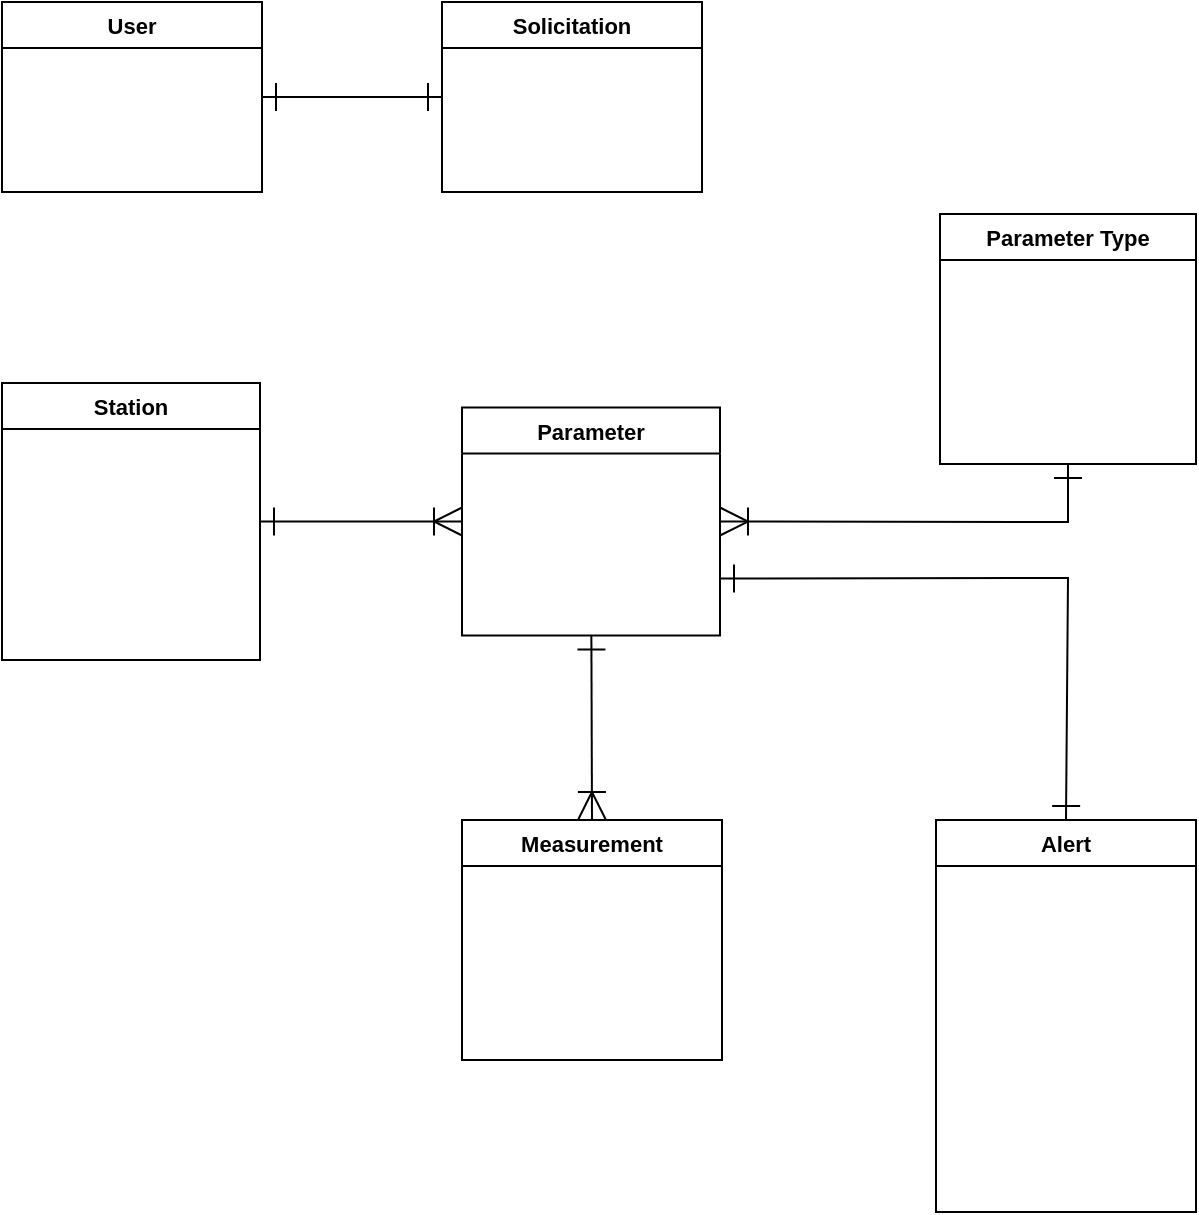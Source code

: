 <mxfile>
    <diagram id="JhiUp0wVJE9KQ3e7hARv" name="MER">
        <mxGraphModel dx="760" dy="363" grid="0" gridSize="10" guides="1" tooltips="1" connect="1" arrows="1" fold="1" page="1" pageScale="1" pageWidth="827" pageHeight="1169" background="none" math="0" shadow="0">
            <root>
                <mxCell id="0"/>
                <mxCell id="1" parent="0"/>
                <mxCell id="14" value="Solicitation" style="swimlane;labelBackgroundColor=none;labelBorderColor=none;fontFamily=Helvetica;fontSize=11;startSize=23;rounded=0;" parent="1" vertex="1">
                    <mxGeometry x="250" y="40" width="130" height="95" as="geometry">
                        <mxRectangle x="30" y="35" width="60" height="23" as="alternateBounds"/>
                    </mxGeometry>
                </mxCell>
                <mxCell id="15" value="&lt;div style=&quot;color: rgb(255 , 255 , 255) ; font-size: 12px&quot;&gt;&lt;font face=&quot;Helvetica&quot;&gt;id&lt;/font&gt;&lt;/div&gt;&lt;div style=&quot;color: rgb(255 , 255 , 255) ; font-size: 12px&quot;&gt;&lt;font face=&quot;Helvetica&quot;&gt;userId&lt;/font&gt;&lt;/div&gt;&lt;div style=&quot;color: rgb(255 , 255 , 255) ; font-size: 12px&quot;&gt;&lt;font face=&quot;Helvetica&quot;&gt;reqRole&lt;/font&gt;&lt;/div&gt;" style="text;html=1;align=left;verticalAlign=middle;resizable=0;points=[];autosize=1;strokeColor=none;fillColor=none;fontSize=11;fontFamily=Times New Roman;rounded=0;" parent="14" vertex="1">
                    <mxGeometry x="10" y="37" width="52" height="43" as="geometry"/>
                </mxCell>
                <mxCell id="26" style="edgeStyle=none;html=1;entryX=0;entryY=0.5;entryDx=0;entryDy=0;fontFamily=Helvetica;fontSize=12;startArrow=ERone;startFill=0;endArrow=ERone;endFill=0;rounded=0;startSize=12;endSize=12;" parent="1" source="16" target="14" edge="1">
                    <mxGeometry relative="1" as="geometry"/>
                </mxCell>
                <mxCell id="16" value="User" style="swimlane;labelBackgroundColor=none;labelBorderColor=none;fontFamily=Helvetica;fontSize=11;startSize=23;rounded=0;" parent="1" vertex="1">
                    <mxGeometry x="30" y="40" width="130" height="95" as="geometry">
                        <mxRectangle x="30" y="35" width="60" height="23" as="alternateBounds"/>
                    </mxGeometry>
                </mxCell>
                <mxCell id="17" value="&lt;div style=&quot;color: rgb(255 , 255 , 255) ; font-size: 12px&quot;&gt;&lt;font style=&quot;font-size: 12px&quot; face=&quot;Helvetica&quot;&gt;id&lt;br&gt;&lt;/font&gt;&lt;/div&gt;&lt;font style=&quot;color: rgb(255 , 255 , 255) ; font-size: 12px&quot;&gt;&lt;font style=&quot;font-size: 12px&quot; face=&quot;Helvetica&quot;&gt;&lt;div&gt;email&lt;/div&gt;&lt;div&gt;imgSrc&lt;/div&gt;&lt;div&gt;role&lt;/div&gt;&lt;/font&gt;&lt;/font&gt;" style="text;html=1;align=left;verticalAlign=middle;resizable=0;points=[];autosize=1;strokeColor=none;fillColor=none;fontSize=11;fontFamily=Times New Roman;rounded=0;" parent="16" vertex="1">
                    <mxGeometry x="10" y="28" width="50" height="60" as="geometry"/>
                </mxCell>
                <mxCell id="22" style="edgeStyle=none;html=1;entryX=0;entryY=0.5;entryDx=0;entryDy=0;fontFamily=Helvetica;fontSize=12;startArrow=ERone;startFill=0;endArrow=ERoneToMany;endFill=0;rounded=0;endSize=12;targetPerimeterSpacing=0;startSize=12;" parent="1" source="18" target="20" edge="1">
                    <mxGeometry relative="1" as="geometry"/>
                </mxCell>
                <mxCell id="18" value="Station" style="swimlane;labelBackgroundColor=none;labelBorderColor=none;fontFamily=Helvetica;fontSize=11;startSize=23;rounded=0;" parent="1" vertex="1">
                    <mxGeometry x="30" y="230.5" width="129" height="138.5" as="geometry">
                        <mxRectangle x="30" y="35" width="60" height="23" as="alternateBounds"/>
                    </mxGeometry>
                </mxCell>
                <mxCell id="19" value="&lt;div style=&quot;color: rgb(255 , 255 , 255) ; font-size: 12px&quot;&gt;&lt;font style=&quot;font-size: 12px&quot; face=&quot;Helvetica&quot;&gt;id&lt;br&gt;&lt;/font&gt;&lt;/div&gt;&lt;div style=&quot;color: rgb(255 , 255 , 255) ; font-size: 12px&quot;&gt;&lt;font style=&quot;font-size: 12px&quot; face=&quot;Helvetica&quot;&gt;name&lt;/font&gt;&lt;/div&gt;&lt;div style=&quot;color: rgb(255 , 255 , 255) ; font-size: 12px&quot;&gt;&lt;span style=&quot;font-family: &amp;#34;helvetica&amp;#34;&quot;&gt;description&lt;/span&gt;&lt;/div&gt;&lt;font style=&quot;color: rgb(255 , 255 , 255) ; font-size: 12px&quot;&gt;&lt;font style=&quot;font-size: 12px&quot; face=&quot;Helvetica&quot;&gt;&lt;div&gt;lat&lt;/div&gt;&lt;div&gt;lon&lt;/div&gt;&lt;div&gt;startDate&lt;/div&gt;&lt;/font&gt;&lt;/font&gt;" style="text;html=1;align=left;verticalAlign=middle;resizable=0;points=[];autosize=1;strokeColor=none;fillColor=none;fontSize=11;fontFamily=Times New Roman;rounded=0;" parent="18" vertex="1">
                    <mxGeometry x="8" y="39.5" width="68" height="82" as="geometry"/>
                </mxCell>
                <mxCell id="25" style="edgeStyle=none;html=1;entryX=0.5;entryY=0;entryDx=0;entryDy=0;fontFamily=Helvetica;fontSize=12;startArrow=ERone;startFill=0;endArrow=ERoneToMany;endFill=0;rounded=0;endSize=12;startSize=12;" parent="1" source="20" target="23" edge="1">
                    <mxGeometry relative="1" as="geometry"/>
                </mxCell>
                <mxCell id="20" value="Parameter" style="swimlane;labelBackgroundColor=none;labelBorderColor=none;fontFamily=Helvetica;fontSize=11;startSize=23;rounded=0;" parent="1" vertex="1">
                    <mxGeometry x="260" y="242.75" width="129" height="114" as="geometry">
                        <mxRectangle x="30" y="35" width="60" height="23" as="alternateBounds"/>
                    </mxGeometry>
                </mxCell>
                <mxCell id="21" value="&lt;div style=&quot;color: rgb(255 , 255 , 255) ; font-size: 12px&quot;&gt;&lt;font style=&quot;font-size: 12px&quot; face=&quot;Helvetica&quot;&gt;id&lt;/font&gt;&lt;/div&gt;&lt;div style=&quot;color: rgb(255 , 255 , 255) ; font-size: 12px&quot;&gt;&lt;font style=&quot;font-size: 12px&quot; face=&quot;Helvetica&quot;&gt;IdParameterType&lt;/font&gt;&lt;/div&gt;&lt;div style=&quot;color: rgb(255 , 255 , 255) ; font-size: 12px&quot;&gt;&lt;font face=&quot;Helvetica&quot;&gt;idStation&lt;/font&gt;&lt;/div&gt;" style="text;html=1;align=left;verticalAlign=middle;resizable=0;points=[];autosize=1;strokeColor=none;fillColor=none;fontSize=11;fontFamily=Times New Roman;rounded=0;" parent="20" vertex="1">
                    <mxGeometry x="8" y="38" width="102" height="43" as="geometry"/>
                </mxCell>
                <mxCell id="23" value="Measurement" style="swimlane;labelBackgroundColor=none;labelBorderColor=none;fontFamily=Helvetica;fontSize=11;startSize=23;rounded=0;" parent="1" vertex="1">
                    <mxGeometry x="260" y="449" width="130" height="120" as="geometry">
                        <mxRectangle x="30" y="35" width="60" height="23" as="alternateBounds"/>
                    </mxGeometry>
                </mxCell>
                <mxCell id="24" value="&lt;div style=&quot;color: rgb(255 , 255 , 255) ; font-size: 12px&quot;&gt;&lt;font style=&quot;font-size: 12px&quot; face=&quot;Helvetica&quot;&gt;id&lt;br&gt;&lt;/font&gt;&lt;/div&gt;&lt;div style=&quot;color: rgb(255 , 255 , 255) ; font-size: 12px&quot;&gt;&lt;font face=&quot;Helvetica&quot;&gt;moment&lt;/font&gt;&lt;/div&gt;&lt;font style=&quot;color: rgb(255 , 255 , 255) ; font-size: 12px&quot;&gt;&lt;font style=&quot;font-size: 12px&quot; face=&quot;Helvetica&quot;&gt;&lt;div&gt;value&lt;/div&gt;&lt;div&gt;idParameter&lt;/div&gt;&lt;/font&gt;&lt;/font&gt;" style="text;html=1;align=left;verticalAlign=middle;resizable=0;points=[];autosize=1;strokeColor=none;fillColor=none;fontSize=11;fontFamily=Times New Roman;rounded=0;" parent="23" vertex="1">
                    <mxGeometry x="10" y="37" width="75" height="56" as="geometry"/>
                </mxCell>
                <mxCell id="27" value="Parameter Type" style="swimlane;labelBackgroundColor=none;labelBorderColor=none;fontFamily=Helvetica;fontSize=11;startSize=23;rounded=0;" parent="1" vertex="1">
                    <mxGeometry x="499" y="146" width="128" height="125" as="geometry">
                        <mxRectangle x="30" y="35" width="60" height="23" as="alternateBounds"/>
                    </mxGeometry>
                </mxCell>
                <mxCell id="28" value="&lt;div style=&quot;color: rgb(255 , 255 , 255) ; font-size: 12px&quot;&gt;&lt;font style=&quot;font-size: 12px&quot; face=&quot;Helvetica&quot;&gt;id&lt;/font&gt;&lt;/div&gt;&lt;div style=&quot;color: rgb(255 , 255 , 255) ; font-size: 12px&quot;&gt;&lt;font style=&quot;font-size: 12px&quot; face=&quot;Helvetica&quot;&gt;name&lt;/font&gt;&lt;/div&gt;&lt;div style=&quot;color: rgb(255 , 255 , 255) ; font-size: 12px&quot;&gt;&lt;span style=&quot;font-family: &amp;#34;helvetica&amp;#34;&quot;&gt;unit&lt;/span&gt;&lt;/div&gt;&lt;div style=&quot;color: rgb(255 , 255 , 255) ; font-size: 12px&quot;&gt;&lt;span style=&quot;font-family: &amp;#34;helvetica&amp;#34;&quot;&gt;factor&lt;/span&gt;&lt;/div&gt;&lt;div style=&quot;color: rgb(255 , 255 , 255) ; font-size: 12px&quot;&gt;&lt;span style=&quot;font-family: &amp;#34;helvetica&amp;#34;&quot;&gt;type&lt;/span&gt;&lt;/div&gt;&lt;div style=&quot;color: rgb(255 , 255 , 255) ; font-size: 12px&quot;&gt;&lt;span style=&quot;font-family: &amp;#34;helvetica&amp;#34;&quot;&gt;status&lt;/span&gt;&lt;/div&gt;" style="text;html=1;align=left;verticalAlign=middle;resizable=0;points=[];autosize=1;strokeColor=none;fillColor=none;fontSize=11;fontFamily=Times New Roman;rounded=0;" parent="27" vertex="1">
                    <mxGeometry x="10" y="29" width="42" height="82" as="geometry"/>
                </mxCell>
                <mxCell id="30" style="edgeStyle=none;html=1;entryX=0.5;entryY=1;entryDx=0;entryDy=0;fontFamily=Helvetica;fontSize=12;startArrow=ERoneToMany;startFill=0;endArrow=ERone;endFill=0;rounded=0;endSize=12;targetPerimeterSpacing=0;startSize=12;exitX=1;exitY=0.5;exitDx=0;exitDy=0;" parent="1" source="20" target="27" edge="1">
                    <mxGeometry relative="1" as="geometry">
                        <mxPoint x="417" y="289" as="sourcePoint"/>
                        <mxPoint x="464" y="290.08" as="targetPoint"/>
                        <Array as="points">
                            <mxPoint x="563" y="300"/>
                        </Array>
                    </mxGeometry>
                </mxCell>
                <mxCell id="31" value="Alert" style="swimlane;labelBackgroundColor=none;labelBorderColor=none;fontFamily=Helvetica;fontSize=11;startSize=23;rounded=0;" vertex="1" parent="1">
                    <mxGeometry x="497" y="449" width="130" height="196" as="geometry">
                        <mxRectangle x="30" y="35" width="60" height="23" as="alternateBounds"/>
                    </mxGeometry>
                </mxCell>
                <mxCell id="32" value="&lt;div style=&quot;color: rgb(255 , 255 , 255) ; font-size: 12px&quot;&gt;&lt;font face=&quot;Helvetica&quot;&gt;Id&lt;/font&gt;&lt;/div&gt;&lt;div style=&quot;color: rgb(255 , 255 , 255) ; font-size: 12px&quot;&gt;&lt;font face=&quot;Helvetica&quot;&gt;&lt;br&gt;&lt;/font&gt;&lt;/div&gt;&lt;div style=&quot;color: rgb(255 , 255 , 255) ; font-size: 12px&quot;&gt;maxMeasurement&lt;/div&gt;&lt;div style=&quot;color: rgb(255 , 255 , 255) ; font-size: 12px&quot;&gt;mediumMeasurement&lt;/div&gt;&lt;div style=&quot;color: rgb(255 , 255 , 255) ; font-size: 12px&quot;&gt;minMeasurement&lt;/div&gt;&lt;div style=&quot;color: rgb(255 , 255 , 255) ; font-size: 12px&quot;&gt;&lt;br&gt;&lt;/div&gt;&lt;div style=&quot;color: rgb(255 , 255 , 255) ; font-size: 12px&quot;&gt;created_at&lt;/div&gt;&lt;div style=&quot;color: rgb(255 , 255 , 255) ; font-size: 12px&quot;&gt;updated_at&lt;/div&gt;&lt;div style=&quot;color: rgb(255 , 255 , 255) ; font-size: 12px&quot;&gt;&lt;br&gt;&lt;/div&gt;&lt;div style=&quot;color: rgb(255 , 255 , 255) ; font-size: 12px&quot;&gt;&lt;span style=&quot;font-family: &amp;#34;helvetica&amp;#34;&quot;&gt;ParameterId&lt;/span&gt;&lt;br&gt;&lt;/div&gt;" style="text;html=1;align=left;verticalAlign=middle;resizable=0;points=[];autosize=1;strokeColor=none;fillColor=none;fontSize=11;fontFamily=Times New Roman;rounded=0;" vertex="1" parent="31">
                    <mxGeometry x="5" y="37" width="115" height="134" as="geometry"/>
                </mxCell>
                <mxCell id="33" style="edgeStyle=none;html=1;entryX=0.5;entryY=0;entryDx=0;entryDy=0;fontFamily=Helvetica;fontSize=12;startArrow=ERone;startFill=0;endArrow=ERone;endFill=0;rounded=0;endSize=12;targetPerimeterSpacing=0;startSize=12;exitX=1;exitY=0.75;exitDx=0;exitDy=0;" edge="1" parent="1" source="20" target="31">
                    <mxGeometry relative="1" as="geometry">
                        <mxPoint x="384" y="316" as="sourcePoint"/>
                        <mxPoint x="512" y="193.5" as="targetPoint"/>
                        <Array as="points">
                            <mxPoint x="563" y="328"/>
                        </Array>
                    </mxGeometry>
                </mxCell>
            </root>
        </mxGraphModel>
    </diagram>
</mxfile>